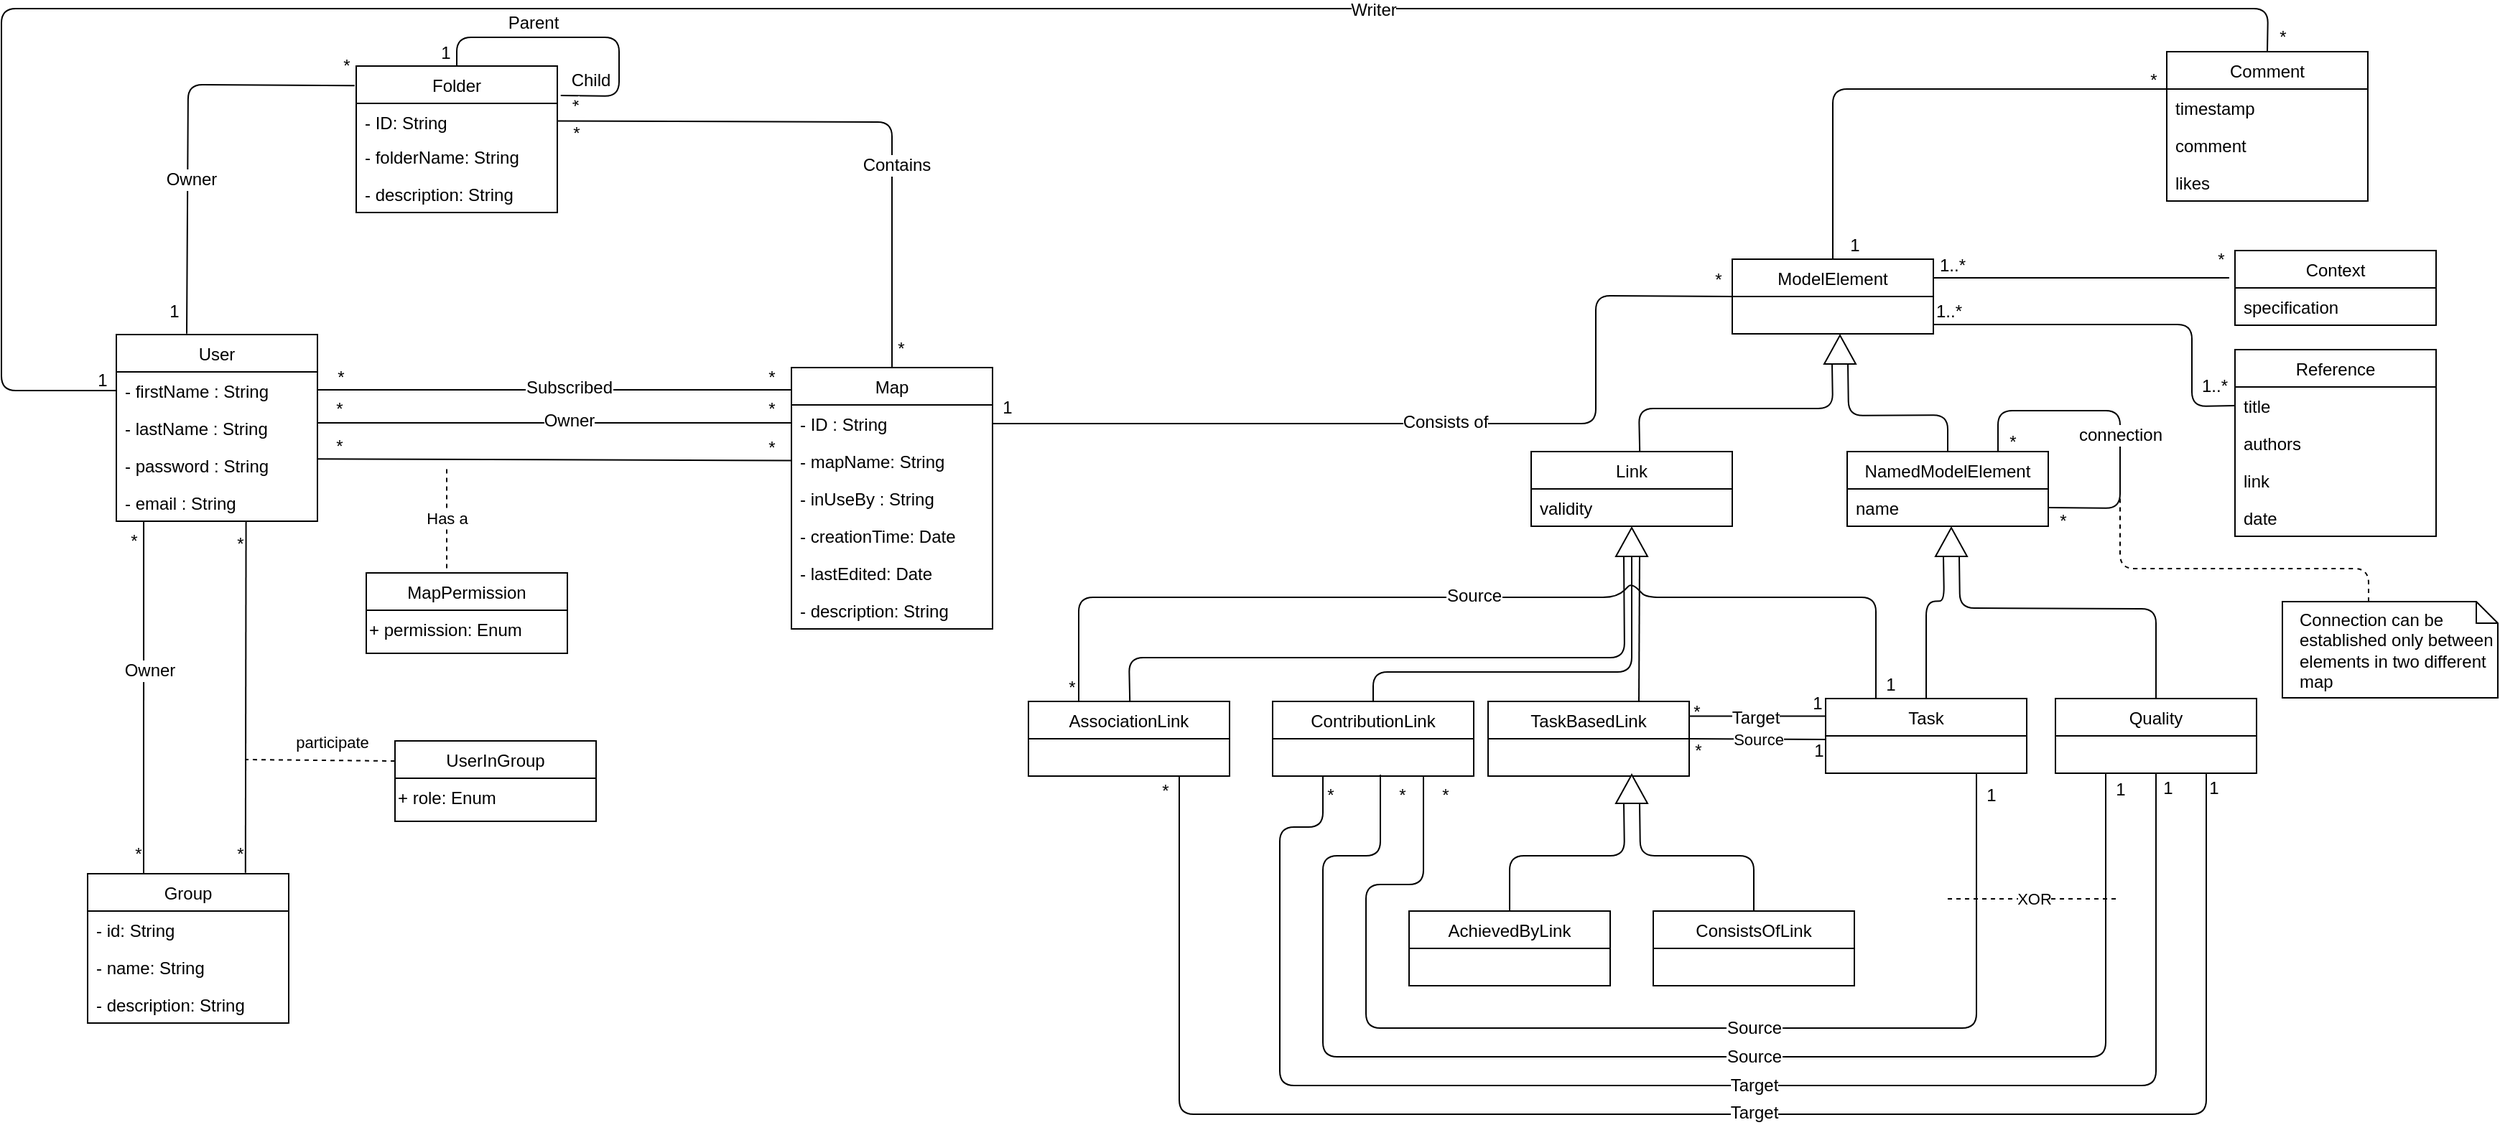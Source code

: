 <mxfile version="13.3.1" type="github">
  <diagram id="iMrueTf8OzH_u1Gm9q5F" name="Page-1">
    <mxGraphModel dx="1078" dy="1609" grid="1" gridSize="10" guides="1" tooltips="1" connect="1" arrows="1" fold="1" page="1" pageScale="1" pageWidth="850" pageHeight="1100" math="0" shadow="0">
      <root>
        <mxCell id="0" />
        <mxCell id="1" parent="0" />
        <mxCell id="tOMq7tBUMF9Jnf4JLUL3-1" value="User" style="swimlane;fontStyle=0;childLayout=stackLayout;horizontal=1;startSize=26;fillColor=none;horizontalStack=0;resizeParent=1;resizeParentMax=0;resizeLast=0;collapsible=1;marginBottom=0;" parent="1" vertex="1">
          <mxGeometry x="360" y="227.0" width="140" height="130" as="geometry">
            <mxRectangle x="470" y="194" width="60" height="26" as="alternateBounds" />
          </mxGeometry>
        </mxCell>
        <mxCell id="tOMq7tBUMF9Jnf4JLUL3-2" value="- firstName : String&#xa;&#xa;" style="text;strokeColor=none;fillColor=none;align=left;verticalAlign=top;spacingLeft=4;spacingRight=4;overflow=hidden;rotatable=0;points=[[0,0.5],[1,0.5]];portConstraint=eastwest;" parent="tOMq7tBUMF9Jnf4JLUL3-1" vertex="1">
          <mxGeometry y="26" width="140" height="26" as="geometry" />
        </mxCell>
        <mxCell id="tOMq7tBUMF9Jnf4JLUL3-3" value="- lastName : String" style="text;strokeColor=none;fillColor=none;align=left;verticalAlign=top;spacingLeft=4;spacingRight=4;overflow=hidden;rotatable=0;points=[[0,0.5],[1,0.5]];portConstraint=eastwest;" parent="tOMq7tBUMF9Jnf4JLUL3-1" vertex="1">
          <mxGeometry y="52" width="140" height="26" as="geometry" />
        </mxCell>
        <mxCell id="tOMq7tBUMF9Jnf4JLUL3-4" value="- password : String" style="text;strokeColor=none;fillColor=none;align=left;verticalAlign=top;spacingLeft=4;spacingRight=4;overflow=hidden;rotatable=0;points=[[0,0.5],[1,0.5]];portConstraint=eastwest;" parent="tOMq7tBUMF9Jnf4JLUL3-1" vertex="1">
          <mxGeometry y="78" width="140" height="26" as="geometry" />
        </mxCell>
        <mxCell id="tOMq7tBUMF9Jnf4JLUL3-5" value="- email : String&#xa;" style="text;strokeColor=none;fillColor=none;align=left;verticalAlign=top;spacingLeft=4;spacingRight=4;overflow=hidden;rotatable=0;points=[[0,0.5],[1,0.5]];portConstraint=eastwest;" parent="tOMq7tBUMF9Jnf4JLUL3-1" vertex="1">
          <mxGeometry y="104" width="140" height="26" as="geometry" />
        </mxCell>
        <mxCell id="tOMq7tBUMF9Jnf4JLUL3-6" value="Map" style="swimlane;fontStyle=0;childLayout=stackLayout;horizontal=1;startSize=26;fillColor=none;horizontalStack=0;resizeParent=1;resizeParentMax=0;resizeLast=0;collapsible=1;marginBottom=0;" parent="1" vertex="1">
          <mxGeometry x="830" y="250" width="140" height="182" as="geometry" />
        </mxCell>
        <mxCell id="tOMq7tBUMF9Jnf4JLUL3-7" value="- ID : String" style="text;strokeColor=none;fillColor=none;align=left;verticalAlign=top;spacingLeft=4;spacingRight=4;overflow=hidden;rotatable=0;points=[[0,0.5],[1,0.5]];portConstraint=eastwest;" parent="tOMq7tBUMF9Jnf4JLUL3-6" vertex="1">
          <mxGeometry y="26" width="140" height="26" as="geometry" />
        </mxCell>
        <mxCell id="tOMq7tBUMF9Jnf4JLUL3-8" value="- mapName: String&#xa;" style="text;strokeColor=none;fillColor=none;align=left;verticalAlign=top;spacingLeft=4;spacingRight=4;overflow=hidden;rotatable=0;points=[[0,0.5],[1,0.5]];portConstraint=eastwest;" parent="tOMq7tBUMF9Jnf4JLUL3-6" vertex="1">
          <mxGeometry y="52" width="140" height="26" as="geometry" />
        </mxCell>
        <mxCell id="FyhdABzyvlyhS6COd_ff-8" value="- inUseBy : String" style="text;strokeColor=none;fillColor=none;align=left;verticalAlign=top;spacingLeft=4;spacingRight=4;overflow=hidden;rotatable=0;points=[[0,0.5],[1,0.5]];portConstraint=eastwest;" vertex="1" parent="tOMq7tBUMF9Jnf4JLUL3-6">
          <mxGeometry y="78" width="140" height="26" as="geometry" />
        </mxCell>
        <mxCell id="FyhdABzyvlyhS6COd_ff-9" value="- creationTime: Date" style="text;strokeColor=none;fillColor=none;align=left;verticalAlign=top;spacingLeft=4;spacingRight=4;overflow=hidden;rotatable=0;points=[[0,0.5],[1,0.5]];portConstraint=eastwest;" vertex="1" parent="tOMq7tBUMF9Jnf4JLUL3-6">
          <mxGeometry y="104" width="140" height="26" as="geometry" />
        </mxCell>
        <mxCell id="FyhdABzyvlyhS6COd_ff-10" value="- lastEdited: Date" style="text;strokeColor=none;fillColor=none;align=left;verticalAlign=top;spacingLeft=4;spacingRight=4;overflow=hidden;rotatable=0;points=[[0,0.5],[1,0.5]];portConstraint=eastwest;" vertex="1" parent="tOMq7tBUMF9Jnf4JLUL3-6">
          <mxGeometry y="130" width="140" height="26" as="geometry" />
        </mxCell>
        <mxCell id="FyhdABzyvlyhS6COd_ff-11" value="- description: String" style="text;strokeColor=none;fillColor=none;align=left;verticalAlign=top;spacingLeft=4;spacingRight=4;overflow=hidden;rotatable=0;points=[[0,0.5],[1,0.5]];portConstraint=eastwest;" vertex="1" parent="tOMq7tBUMF9Jnf4JLUL3-6">
          <mxGeometry y="156" width="140" height="26" as="geometry" />
        </mxCell>
        <mxCell id="tOMq7tBUMF9Jnf4JLUL3-9" value="MapPermission" style="swimlane;fontStyle=0;childLayout=stackLayout;horizontal=1;startSize=26;fillColor=none;horizontalStack=0;resizeParent=1;resizeParentMax=0;resizeLast=0;collapsible=1;marginBottom=0;" parent="1" vertex="1">
          <mxGeometry x="534" y="393" width="140" height="56" as="geometry" />
        </mxCell>
        <mxCell id="tOMq7tBUMF9Jnf4JLUL3-10" value="+ permission: Enum" style="text;html=1;" parent="tOMq7tBUMF9Jnf4JLUL3-9" vertex="1">
          <mxGeometry y="26" width="140" height="30" as="geometry" />
        </mxCell>
        <mxCell id="tOMq7tBUMF9Jnf4JLUL3-11" value="Group" style="swimlane;fontStyle=0;childLayout=stackLayout;horizontal=1;startSize=26;fillColor=none;horizontalStack=0;resizeParent=1;resizeParentMax=0;resizeLast=0;collapsible=1;marginBottom=0;" parent="1" vertex="1">
          <mxGeometry x="340" y="602.5" width="140" height="104" as="geometry" />
        </mxCell>
        <mxCell id="tOMq7tBUMF9Jnf4JLUL3-12" value="- id: String" style="text;strokeColor=none;fillColor=none;align=left;verticalAlign=top;spacingLeft=4;spacingRight=4;overflow=hidden;rotatable=0;points=[[0,0.5],[1,0.5]];portConstraint=eastwest;" parent="tOMq7tBUMF9Jnf4JLUL3-11" vertex="1">
          <mxGeometry y="26" width="140" height="26" as="geometry" />
        </mxCell>
        <mxCell id="tOMq7tBUMF9Jnf4JLUL3-13" value="- name: String" style="text;strokeColor=none;fillColor=none;align=left;verticalAlign=top;spacingLeft=4;spacingRight=4;overflow=hidden;rotatable=0;points=[[0,0.5],[1,0.5]];portConstraint=eastwest;" parent="tOMq7tBUMF9Jnf4JLUL3-11" vertex="1">
          <mxGeometry y="52" width="140" height="26" as="geometry" />
        </mxCell>
        <mxCell id="tOMq7tBUMF9Jnf4JLUL3-14" value="- description: String" style="text;strokeColor=none;fillColor=none;align=left;verticalAlign=top;spacingLeft=4;spacingRight=4;overflow=hidden;rotatable=0;points=[[0,0.5],[1,0.5]];portConstraint=eastwest;" parent="tOMq7tBUMF9Jnf4JLUL3-11" vertex="1">
          <mxGeometry y="78" width="140" height="26" as="geometry" />
        </mxCell>
        <mxCell id="tOMq7tBUMF9Jnf4JLUL3-15" value="Folder" style="swimlane;fontStyle=0;childLayout=stackLayout;horizontal=1;startSize=26;fillColor=none;horizontalStack=0;resizeParent=1;resizeParentMax=0;resizeLast=0;collapsible=1;marginBottom=0;" parent="1" vertex="1">
          <mxGeometry x="527" y="40" width="140" height="102" as="geometry" />
        </mxCell>
        <mxCell id="tOMq7tBUMF9Jnf4JLUL3-16" value="- ID: String&#xa;" style="text;strokeColor=none;fillColor=none;align=left;verticalAlign=top;spacingLeft=4;spacingRight=4;overflow=hidden;rotatable=0;points=[[0,0.5],[1,0.5]];portConstraint=eastwest;" parent="tOMq7tBUMF9Jnf4JLUL3-15" vertex="1">
          <mxGeometry y="26" width="140" height="24" as="geometry" />
        </mxCell>
        <mxCell id="tOMq7tBUMF9Jnf4JLUL3-17" value="- folderName: String" style="text;strokeColor=none;fillColor=none;align=left;verticalAlign=top;spacingLeft=4;spacingRight=4;overflow=hidden;rotatable=0;points=[[0,0.5],[1,0.5]];portConstraint=eastwest;" parent="tOMq7tBUMF9Jnf4JLUL3-15" vertex="1">
          <mxGeometry y="50" width="140" height="26" as="geometry" />
        </mxCell>
        <mxCell id="tOMq7tBUMF9Jnf4JLUL3-18" value="- description: String" style="text;strokeColor=none;fillColor=none;align=left;verticalAlign=top;spacingLeft=4;spacingRight=4;overflow=hidden;rotatable=0;points=[[0,0.5],[1,0.5]];portConstraint=eastwest;" parent="tOMq7tBUMF9Jnf4JLUL3-15" vertex="1">
          <mxGeometry y="76" width="140" height="26" as="geometry" />
        </mxCell>
        <mxCell id="tOMq7tBUMF9Jnf4JLUL3-19" value="UserInGroup" style="swimlane;fontStyle=0;childLayout=stackLayout;horizontal=1;startSize=26;fillColor=none;horizontalStack=0;resizeParent=1;resizeParentMax=0;resizeLast=0;collapsible=1;marginBottom=0;" parent="1" vertex="1">
          <mxGeometry x="554" y="510" width="140" height="56" as="geometry" />
        </mxCell>
        <mxCell id="tOMq7tBUMF9Jnf4JLUL3-20" value="+ role: Enum" style="text;html=1;" parent="tOMq7tBUMF9Jnf4JLUL3-19" vertex="1">
          <mxGeometry y="26" width="140" height="30" as="geometry" />
        </mxCell>
        <mxCell id="tOMq7tBUMF9Jnf4JLUL3-23" value="" style="endArrow=none;html=1;exitX=0.998;exitY=0.33;exitDx=0;exitDy=0;exitPerimeter=0;" parent="1" source="tOMq7tBUMF9Jnf4JLUL3-4" target="tOMq7tBUMF9Jnf4JLUL3-8" edge="1">
          <mxGeometry x="0.117" y="3" width="50" height="50" relative="1" as="geometry">
            <mxPoint x="500" y="292.0" as="sourcePoint" />
            <mxPoint x="550" y="230" as="targetPoint" />
            <mxPoint as="offset" />
          </mxGeometry>
        </mxCell>
        <mxCell id="tOMq7tBUMF9Jnf4JLUL3-24" value="Has a" style="endArrow=none;dashed=1;html=1;exitX=0.4;exitY=-0.058;exitDx=0;exitDy=0;exitPerimeter=0;" parent="1" source="tOMq7tBUMF9Jnf4JLUL3-9" edge="1">
          <mxGeometry width="50" height="50" relative="1" as="geometry">
            <mxPoint x="590" y="380" as="sourcePoint" />
            <mxPoint x="590" y="320" as="targetPoint" />
          </mxGeometry>
        </mxCell>
        <mxCell id="tOMq7tBUMF9Jnf4JLUL3-25" value="" style="endArrow=none;html=1;entryX=0.136;entryY=1;entryDx=0;entryDy=0;entryPerimeter=0;" parent="1" target="tOMq7tBUMF9Jnf4JLUL3-5" edge="1">
          <mxGeometry width="50" height="50" relative="1" as="geometry">
            <mxPoint x="379" y="603" as="sourcePoint" />
            <mxPoint x="350" y="480" as="targetPoint" />
          </mxGeometry>
        </mxCell>
        <mxCell id="tOMq7tBUMF9Jnf4JLUL3-26" value="Owner" style="text;html=1;align=center;verticalAlign=middle;resizable=0;points=[];;labelBackgroundColor=#ffffff;" parent="tOMq7tBUMF9Jnf4JLUL3-25" vertex="1" connectable="0">
          <mxGeometry x="0.156" y="-4" relative="1" as="geometry">
            <mxPoint as="offset" />
          </mxGeometry>
        </mxCell>
        <mxCell id="tOMq7tBUMF9Jnf4JLUL3-27" value="" style="endArrow=none;html=1;entryX=0.645;entryY=1.001;entryDx=0;entryDy=0;entryPerimeter=0;exitX=0.785;exitY=-0.006;exitDx=0;exitDy=0;exitPerimeter=0;" parent="1" source="tOMq7tBUMF9Jnf4JLUL3-11" target="tOMq7tBUMF9Jnf4JLUL3-5" edge="1">
          <mxGeometry width="50" height="50" relative="1" as="geometry">
            <mxPoint x="450" y="600" as="sourcePoint" />
            <mxPoint x="450" y="440" as="targetPoint" />
          </mxGeometry>
        </mxCell>
        <mxCell id="tOMq7tBUMF9Jnf4JLUL3-28" value="participate" style="endArrow=none;dashed=1;html=1;exitX=0;exitY=0.25;exitDx=0;exitDy=0;" parent="1" source="tOMq7tBUMF9Jnf4JLUL3-19" edge="1">
          <mxGeometry x="-0.154" y="-13" width="50" height="50" relative="1" as="geometry">
            <mxPoint x="340" y="820" as="sourcePoint" />
            <mxPoint x="450" y="523" as="targetPoint" />
            <mxPoint as="offset" />
          </mxGeometry>
        </mxCell>
        <mxCell id="tOMq7tBUMF9Jnf4JLUL3-29" value="" style="endArrow=none;html=1;entryX=-0.008;entryY=0.133;entryDx=0;entryDy=0;exitX=0.35;exitY=-0.005;exitDx=0;exitDy=0;exitPerimeter=0;entryPerimeter=0;" parent="1" source="tOMq7tBUMF9Jnf4JLUL3-1" target="tOMq7tBUMF9Jnf4JLUL3-15" edge="1">
          <mxGeometry width="50" height="50" relative="1" as="geometry">
            <mxPoint x="410" y="220" as="sourcePoint" />
            <mxPoint x="460" y="186" as="targetPoint" />
            <Array as="points">
              <mxPoint x="410" y="53" />
            </Array>
          </mxGeometry>
        </mxCell>
        <mxCell id="tOMq7tBUMF9Jnf4JLUL3-30" value="Owner" style="text;html=1;align=center;verticalAlign=middle;resizable=0;points=[];;labelBackgroundColor=#ffffff;" parent="tOMq7tBUMF9Jnf4JLUL3-29" vertex="1" connectable="0">
          <mxGeometry x="-0.254" y="-2" relative="1" as="geometry">
            <mxPoint as="offset" />
          </mxGeometry>
        </mxCell>
        <mxCell id="tOMq7tBUMF9Jnf4JLUL3-31" value="1" style="text;html=1;align=center;verticalAlign=middle;resizable=0;points=[];;labelBackgroundColor=#ffffff;" parent="tOMq7tBUMF9Jnf4JLUL3-29" vertex="1" connectable="0">
          <mxGeometry x="-0.954" y="1" relative="1" as="geometry">
            <mxPoint x="-8" y="-9.5" as="offset" />
          </mxGeometry>
        </mxCell>
        <mxCell id="tOMq7tBUMF9Jnf4JLUL3-32" value="*" style="text;html=1;align=center;verticalAlign=middle;resizable=0;points=[];;labelBackgroundColor=#ffffff;" parent="tOMq7tBUMF9Jnf4JLUL3-29" vertex="1" connectable="0">
          <mxGeometry x="0.921" relative="1" as="geometry">
            <mxPoint x="5.5" y="-13.5" as="offset" />
          </mxGeometry>
        </mxCell>
        <mxCell id="tOMq7tBUMF9Jnf4JLUL3-33" value="" style="endArrow=none;html=1;entryX=1.017;entryY=0.201;entryDx=0;entryDy=0;exitX=0.5;exitY=0;exitDx=0;exitDy=0;entryPerimeter=0;" parent="1" source="tOMq7tBUMF9Jnf4JLUL3-15" target="tOMq7tBUMF9Jnf4JLUL3-15" edge="1">
          <mxGeometry width="50" height="50" relative="1" as="geometry">
            <mxPoint x="890" y="207" as="sourcePoint" />
            <mxPoint x="1007" y="40" as="targetPoint" />
            <Array as="points">
              <mxPoint x="597" y="20" />
              <mxPoint x="710" y="20" />
              <mxPoint x="710" y="61" />
            </Array>
          </mxGeometry>
        </mxCell>
        <mxCell id="tOMq7tBUMF9Jnf4JLUL3-34" value="Parent" style="text;html=1;align=center;verticalAlign=middle;resizable=0;points=[];;labelBackgroundColor=#ffffff;" parent="tOMq7tBUMF9Jnf4JLUL3-33" vertex="1" connectable="0">
          <mxGeometry x="-0.254" y="-2" relative="1" as="geometry">
            <mxPoint x="-7" y="-12" as="offset" />
          </mxGeometry>
        </mxCell>
        <mxCell id="tOMq7tBUMF9Jnf4JLUL3-35" value="" style="endArrow=none;html=1;exitX=0.5;exitY=0;exitDx=0;exitDy=0;" parent="1" source="tOMq7tBUMF9Jnf4JLUL3-6" target="tOMq7tBUMF9Jnf4JLUL3-16" edge="1">
          <mxGeometry width="50" height="50" relative="1" as="geometry">
            <mxPoint x="620" y="150" as="sourcePoint" />
            <mxPoint x="670" y="100" as="targetPoint" />
            <Array as="points">
              <mxPoint x="900" y="79" />
            </Array>
          </mxGeometry>
        </mxCell>
        <mxCell id="tOMq7tBUMF9Jnf4JLUL3-36" value="Contains" style="text;html=1;align=center;verticalAlign=middle;resizable=0;points=[];;labelBackgroundColor=#ffffff;" parent="tOMq7tBUMF9Jnf4JLUL3-35" vertex="1" connectable="0">
          <mxGeometry x="-0.302" y="-3" relative="1" as="geometry">
            <mxPoint as="offset" />
          </mxGeometry>
        </mxCell>
        <mxCell id="tOMq7tBUMF9Jnf4JLUL3-39" value="" style="endArrow=none;html=1;exitX=1;exitY=0.5;exitDx=0;exitDy=0;" parent="1" edge="1">
          <mxGeometry x="0.117" y="3" width="50" height="50" relative="1" as="geometry">
            <mxPoint x="500" y="265.5" as="sourcePoint" />
            <mxPoint x="830" y="265.5" as="targetPoint" />
            <mxPoint as="offset" />
          </mxGeometry>
        </mxCell>
        <mxCell id="tOMq7tBUMF9Jnf4JLUL3-40" value="Subscribed" style="text;html=1;align=center;verticalAlign=middle;resizable=0;points=[];;labelBackgroundColor=#ffffff;" parent="tOMq7tBUMF9Jnf4JLUL3-39" vertex="1" connectable="0">
          <mxGeometry x="0.059" y="2" relative="1" as="geometry">
            <mxPoint as="offset" />
          </mxGeometry>
        </mxCell>
        <mxCell id="tOMq7tBUMF9Jnf4JLUL3-41" value="ModelElement" style="swimlane;fontStyle=0;childLayout=stackLayout;horizontal=1;startSize=26;fillColor=none;horizontalStack=0;resizeParent=1;resizeParentMax=0;resizeLast=0;collapsible=1;marginBottom=0;" parent="1" vertex="1">
          <mxGeometry x="1485" y="174.5" width="140" height="52" as="geometry" />
        </mxCell>
        <mxCell id="tOMq7tBUMF9Jnf4JLUL3-42" value="" style="endArrow=none;html=1;exitX=1;exitY=0.5;exitDx=0;exitDy=0;" parent="1" edge="1">
          <mxGeometry x="0.117" y="3" width="50" height="50" relative="1" as="geometry">
            <mxPoint x="500" y="288.5" as="sourcePoint" />
            <mxPoint x="830" y="288.5" as="targetPoint" />
            <mxPoint as="offset" />
          </mxGeometry>
        </mxCell>
        <mxCell id="tOMq7tBUMF9Jnf4JLUL3-43" value="Owner" style="text;html=1;align=center;verticalAlign=middle;resizable=0;points=[];;labelBackgroundColor=#ffffff;" parent="tOMq7tBUMF9Jnf4JLUL3-42" vertex="1" connectable="0">
          <mxGeometry x="0.059" y="2" relative="1" as="geometry">
            <mxPoint as="offset" />
          </mxGeometry>
        </mxCell>
        <mxCell id="tOMq7tBUMF9Jnf4JLUL3-46" value="1" style="text;html=1;align=center;verticalAlign=middle;resizable=0;points=[];;labelBackgroundColor=#ffffff;" parent="1" vertex="1" connectable="0">
          <mxGeometry x="597.04" y="39.987" as="geometry">
            <mxPoint x="-8" y="-9.5" as="offset" />
          </mxGeometry>
        </mxCell>
        <mxCell id="tOMq7tBUMF9Jnf4JLUL3-47" value="*" style="text;html=1;align=center;verticalAlign=middle;resizable=0;points=[];;labelBackgroundColor=#ffffff;rotation=50;direction=south;" parent="1" vertex="1" connectable="0">
          <mxGeometry x="659.86" y="50.01" as="geometry">
            <mxPoint x="24.5" y="-3.5" as="offset" />
          </mxGeometry>
        </mxCell>
        <mxCell id="tOMq7tBUMF9Jnf4JLUL3-48" value="*" style="text;html=1;align=center;verticalAlign=middle;resizable=0;points=[];;labelBackgroundColor=#ffffff;" parent="1" vertex="1" connectable="0">
          <mxGeometry x="899.86" y="250.01" as="geometry">
            <mxPoint x="5.5" y="-13.5" as="offset" />
          </mxGeometry>
        </mxCell>
        <mxCell id="tOMq7tBUMF9Jnf4JLUL3-49" value="*" style="text;html=1;align=center;verticalAlign=middle;resizable=0;points=[];;labelBackgroundColor=#ffffff;" parent="1" vertex="1" connectable="0">
          <mxGeometry x="673.86" y="100.01" as="geometry">
            <mxPoint x="5.5" y="-13.5" as="offset" />
          </mxGeometry>
        </mxCell>
        <mxCell id="tOMq7tBUMF9Jnf4JLUL3-50" value="*" style="text;html=1;align=center;verticalAlign=middle;resizable=0;points=[];;labelBackgroundColor=#ffffff;" parent="1" vertex="1" connectable="0">
          <mxGeometry x="809.86" y="270.01" as="geometry">
            <mxPoint x="5.5" y="-13.5" as="offset" />
          </mxGeometry>
        </mxCell>
        <mxCell id="tOMq7tBUMF9Jnf4JLUL3-51" value="*" style="text;html=1;align=center;verticalAlign=middle;resizable=0;points=[];;labelBackgroundColor=#ffffff;" parent="1" vertex="1" connectable="0">
          <mxGeometry x="509.86" y="270.01" as="geometry">
            <mxPoint x="5.5" y="-13.5" as="offset" />
          </mxGeometry>
        </mxCell>
        <mxCell id="tOMq7tBUMF9Jnf4JLUL3-52" value="*" style="text;html=1;align=center;verticalAlign=middle;resizable=0;points=[];;labelBackgroundColor=#ffffff;" parent="1" vertex="1" connectable="0">
          <mxGeometry x="809.86" y="292.01" as="geometry">
            <mxPoint x="5.5" y="-13.5" as="offset" />
          </mxGeometry>
        </mxCell>
        <mxCell id="tOMq7tBUMF9Jnf4JLUL3-53" value="*" style="text;html=1;align=center;verticalAlign=middle;resizable=0;points=[];;labelBackgroundColor=#ffffff;" parent="1" vertex="1" connectable="0">
          <mxGeometry x="523.04" y="287.987" as="geometry">
            <mxPoint x="-8" y="-9.5" as="offset" />
          </mxGeometry>
        </mxCell>
        <mxCell id="tOMq7tBUMF9Jnf4JLUL3-54" value="*" style="text;html=1;align=center;verticalAlign=middle;resizable=0;points=[];;labelBackgroundColor=#ffffff;" parent="1" vertex="1" connectable="0">
          <mxGeometry x="809.86" y="319.01" as="geometry">
            <mxPoint x="5.5" y="-13.5" as="offset" />
          </mxGeometry>
        </mxCell>
        <mxCell id="tOMq7tBUMF9Jnf4JLUL3-55" value="*" style="text;html=1;align=center;verticalAlign=middle;resizable=0;points=[];;labelBackgroundColor=#ffffff;" parent="1" vertex="1" connectable="0">
          <mxGeometry x="508.86" y="318.01" as="geometry">
            <mxPoint x="5.5" y="-13.5" as="offset" />
          </mxGeometry>
        </mxCell>
        <mxCell id="tOMq7tBUMF9Jnf4JLUL3-56" value="*" style="text;html=1;align=center;verticalAlign=middle;resizable=0;points=[];;labelBackgroundColor=#ffffff;" parent="1" vertex="1" connectable="0">
          <mxGeometry x="368.86" y="602.51" as="geometry">
            <mxPoint x="5.5" y="-13.5" as="offset" />
          </mxGeometry>
        </mxCell>
        <mxCell id="tOMq7tBUMF9Jnf4JLUL3-57" value="*" style="text;html=1;align=center;verticalAlign=middle;resizable=0;points=[];;labelBackgroundColor=#ffffff;" parent="1" vertex="1" connectable="0">
          <mxGeometry x="380.04" y="379.987" as="geometry">
            <mxPoint x="-8" y="-9.5" as="offset" />
          </mxGeometry>
        </mxCell>
        <mxCell id="tOMq7tBUMF9Jnf4JLUL3-58" value="*" style="text;html=1;align=center;verticalAlign=middle;resizable=0;points=[];;labelBackgroundColor=#ffffff;" parent="1" vertex="1" connectable="0">
          <mxGeometry x="439.86" y="602.51" as="geometry">
            <mxPoint x="5.5" y="-13.5" as="offset" />
          </mxGeometry>
        </mxCell>
        <mxCell id="tOMq7tBUMF9Jnf4JLUL3-59" value="*" style="text;html=1;align=center;verticalAlign=middle;resizable=0;points=[];;labelBackgroundColor=#ffffff;" parent="1" vertex="1" connectable="0">
          <mxGeometry x="439.86" y="386.01" as="geometry">
            <mxPoint x="5.5" y="-13.5" as="offset" />
          </mxGeometry>
        </mxCell>
        <mxCell id="tOMq7tBUMF9Jnf4JLUL3-60" value="Link" style="swimlane;fontStyle=0;childLayout=stackLayout;horizontal=1;startSize=26;fillColor=none;horizontalStack=0;resizeParent=1;resizeParentMax=0;resizeLast=0;collapsible=1;marginBottom=0;" parent="1" vertex="1">
          <mxGeometry x="1345" y="308.5" width="140" height="52" as="geometry" />
        </mxCell>
        <mxCell id="tOMq7tBUMF9Jnf4JLUL3-61" value="validity" style="text;strokeColor=none;fillColor=none;align=left;verticalAlign=top;spacingLeft=4;spacingRight=4;overflow=hidden;rotatable=0;points=[[0,0.5],[1,0.5]];portConstraint=eastwest;" parent="tOMq7tBUMF9Jnf4JLUL3-60" vertex="1">
          <mxGeometry y="26" width="140" height="26" as="geometry" />
        </mxCell>
        <mxCell id="tOMq7tBUMF9Jnf4JLUL3-62" value="NamedModelElement" style="swimlane;fontStyle=0;childLayout=stackLayout;horizontal=1;startSize=26;fillColor=none;horizontalStack=0;resizeParent=1;resizeParentMax=0;resizeLast=0;collapsible=1;marginBottom=0;" parent="1" vertex="1">
          <mxGeometry x="1565" y="308.5" width="140" height="52" as="geometry" />
        </mxCell>
        <mxCell id="tOMq7tBUMF9Jnf4JLUL3-63" value="name" style="text;strokeColor=none;fillColor=none;align=left;verticalAlign=top;spacingLeft=4;spacingRight=4;overflow=hidden;rotatable=0;points=[[0,0.5],[1,0.5]];portConstraint=eastwest;" parent="tOMq7tBUMF9Jnf4JLUL3-62" vertex="1">
          <mxGeometry y="26" width="140" height="26" as="geometry" />
        </mxCell>
        <mxCell id="tOMq7tBUMF9Jnf4JLUL3-64" value="" style="endArrow=none;html=1;exitX=1;exitY=0.5;exitDx=0;exitDy=0;entryX=0.75;entryY=0;entryDx=0;entryDy=0;" parent="tOMq7tBUMF9Jnf4JLUL3-62" source="tOMq7tBUMF9Jnf4JLUL3-63" target="tOMq7tBUMF9Jnf4JLUL3-62" edge="1">
          <mxGeometry width="50" height="50" relative="1" as="geometry">
            <mxPoint x="170" y="111.5" as="sourcePoint" />
            <mxPoint x="220" y="61.5" as="targetPoint" />
            <Array as="points">
              <mxPoint x="190" y="39.5" />
              <mxPoint x="190" y="-28.5" />
              <mxPoint x="105" y="-28.5" />
            </Array>
          </mxGeometry>
        </mxCell>
        <mxCell id="tOMq7tBUMF9Jnf4JLUL3-65" value="connection" style="text;html=1;align=center;verticalAlign=middle;resizable=0;points=[];;labelBackgroundColor=#ffffff;" parent="tOMq7tBUMF9Jnf4JLUL3-64" vertex="1" connectable="0">
          <mxGeometry x="-0.127" relative="1" as="geometry">
            <mxPoint as="offset" />
          </mxGeometry>
        </mxCell>
        <mxCell id="tOMq7tBUMF9Jnf4JLUL3-66" value="Context" style="swimlane;fontStyle=0;childLayout=stackLayout;horizontal=1;startSize=26;fillColor=none;horizontalStack=0;resizeParent=1;resizeParentMax=0;resizeLast=0;collapsible=1;marginBottom=0;" parent="1" vertex="1">
          <mxGeometry x="1835" y="168.5" width="140" height="52" as="geometry" />
        </mxCell>
        <mxCell id="tOMq7tBUMF9Jnf4JLUL3-67" value="specification" style="text;strokeColor=none;fillColor=none;align=left;verticalAlign=top;spacingLeft=4;spacingRight=4;overflow=hidden;rotatable=0;points=[[0,0.5],[1,0.5]];portConstraint=eastwest;" parent="tOMq7tBUMF9Jnf4JLUL3-66" vertex="1">
          <mxGeometry y="26" width="140" height="26" as="geometry" />
        </mxCell>
        <mxCell id="tOMq7tBUMF9Jnf4JLUL3-68" value="Reference" style="swimlane;fontStyle=0;childLayout=stackLayout;horizontal=1;startSize=26;fillColor=none;horizontalStack=0;resizeParent=1;resizeParentMax=0;resizeLast=0;collapsible=1;marginBottom=0;" parent="1" vertex="1">
          <mxGeometry x="1835" y="237.5" width="140" height="130" as="geometry" />
        </mxCell>
        <mxCell id="tOMq7tBUMF9Jnf4JLUL3-69" value="title" style="text;strokeColor=none;fillColor=none;align=left;verticalAlign=top;spacingLeft=4;spacingRight=4;overflow=hidden;rotatable=0;points=[[0,0.5],[1,0.5]];portConstraint=eastwest;" parent="tOMq7tBUMF9Jnf4JLUL3-68" vertex="1">
          <mxGeometry y="26" width="140" height="26" as="geometry" />
        </mxCell>
        <mxCell id="tOMq7tBUMF9Jnf4JLUL3-70" value="authors" style="text;strokeColor=none;fillColor=none;align=left;verticalAlign=top;spacingLeft=4;spacingRight=4;overflow=hidden;rotatable=0;points=[[0,0.5],[1,0.5]];portConstraint=eastwest;" parent="tOMq7tBUMF9Jnf4JLUL3-68" vertex="1">
          <mxGeometry y="52" width="140" height="26" as="geometry" />
        </mxCell>
        <mxCell id="tOMq7tBUMF9Jnf4JLUL3-71" value="link" style="text;strokeColor=none;fillColor=none;align=left;verticalAlign=top;spacingLeft=4;spacingRight=4;overflow=hidden;rotatable=0;points=[[0,0.5],[1,0.5]];portConstraint=eastwest;" parent="tOMq7tBUMF9Jnf4JLUL3-68" vertex="1">
          <mxGeometry y="78" width="140" height="26" as="geometry" />
        </mxCell>
        <mxCell id="tOMq7tBUMF9Jnf4JLUL3-72" value="date" style="text;strokeColor=none;fillColor=none;align=left;verticalAlign=top;spacingLeft=4;spacingRight=4;overflow=hidden;rotatable=0;points=[[0,0.5],[1,0.5]];portConstraint=eastwest;" parent="tOMq7tBUMF9Jnf4JLUL3-68" vertex="1">
          <mxGeometry y="104" width="140" height="26" as="geometry" />
        </mxCell>
        <mxCell id="tOMq7tBUMF9Jnf4JLUL3-73" value="TaskBasedLink" style="swimlane;fontStyle=0;childLayout=stackLayout;horizontal=1;startSize=26;fillColor=none;horizontalStack=0;resizeParent=1;resizeParentMax=0;resizeLast=0;collapsible=1;marginBottom=0;" parent="1" vertex="1">
          <mxGeometry x="1315" y="482.5" width="140" height="52" as="geometry" />
        </mxCell>
        <mxCell id="tOMq7tBUMF9Jnf4JLUL3-74" value="Task" style="swimlane;fontStyle=0;childLayout=stackLayout;horizontal=1;startSize=26;fillColor=none;horizontalStack=0;resizeParent=1;resizeParentMax=0;resizeLast=0;collapsible=1;marginBottom=0;" parent="1" vertex="1">
          <mxGeometry x="1550" y="480.5" width="140" height="52" as="geometry" />
        </mxCell>
        <mxCell id="tOMq7tBUMF9Jnf4JLUL3-75" value="Quality" style="swimlane;fontStyle=0;childLayout=stackLayout;horizontal=1;startSize=26;fillColor=none;horizontalStack=0;resizeParent=1;resizeParentMax=0;resizeLast=0;collapsible=1;marginBottom=0;" parent="1" vertex="1">
          <mxGeometry x="1710" y="480.5" width="140" height="52" as="geometry" />
        </mxCell>
        <mxCell id="tOMq7tBUMF9Jnf4JLUL3-79" value="" style="endArrow=none;html=1;exitX=0.54;exitY=0.008;exitDx=0;exitDy=0;exitPerimeter=0;entryX=0;entryY=0.25;entryDx=0;entryDy=0;" parent="1" source="tOMq7tBUMF9Jnf4JLUL3-60" target="tOMq7tBUMF9Jnf4JLUL3-80" edge="1">
          <mxGeometry width="50" height="50" relative="1" as="geometry">
            <mxPoint x="1560" y="285" as="sourcePoint" />
            <mxPoint x="1515" y="247.5" as="targetPoint" />
            <Array as="points">
              <mxPoint x="1420" y="278.5" />
              <mxPoint x="1555" y="278.5" />
            </Array>
          </mxGeometry>
        </mxCell>
        <mxCell id="tOMq7tBUMF9Jnf4JLUL3-80" value="" style="triangle;whiteSpace=wrap;html=1;rotation=-90;" parent="1" vertex="1">
          <mxGeometry x="1550" y="226.5" width="20" height="22" as="geometry" />
        </mxCell>
        <mxCell id="tOMq7tBUMF9Jnf4JLUL3-81" value="" style="endArrow=none;html=1;entryX=1;entryY=0.25;entryDx=0;entryDy=0;" parent="1" target="tOMq7tBUMF9Jnf4JLUL3-41" edge="1">
          <mxGeometry width="50" height="50" relative="1" as="geometry">
            <mxPoint x="1831" y="187.5" as="sourcePoint" />
            <mxPoint x="1570" y="257.5" as="targetPoint" />
            <Array as="points" />
          </mxGeometry>
        </mxCell>
        <mxCell id="tOMq7tBUMF9Jnf4JLUL3-82" value="" style="endArrow=none;html=1;entryX=1;entryY=0.25;entryDx=0;entryDy=0;exitX=0;exitY=0.5;exitDx=0;exitDy=0;" parent="1" source="tOMq7tBUMF9Jnf4JLUL3-69" edge="1">
          <mxGeometry width="50" height="50" relative="1" as="geometry">
            <mxPoint x="1831" y="220" as="sourcePoint" />
            <mxPoint x="1625" y="220" as="targetPoint" />
            <Array as="points">
              <mxPoint x="1805" y="277" />
              <mxPoint x="1805" y="220" />
            </Array>
          </mxGeometry>
        </mxCell>
        <mxCell id="tOMq7tBUMF9Jnf4JLUL3-83" value="" style="endArrow=none;html=1;entryX=0;entryY=0.75;entryDx=0;entryDy=0;exitX=0.5;exitY=0;exitDx=0;exitDy=0;" parent="1" source="tOMq7tBUMF9Jnf4JLUL3-62" target="tOMq7tBUMF9Jnf4JLUL3-80" edge="1">
          <mxGeometry width="50" height="50" relative="1" as="geometry">
            <mxPoint x="1570.18" y="316.212" as="sourcePoint" />
            <mxPoint x="1570" y="257.5" as="targetPoint" />
            <Array as="points">
              <mxPoint x="1635" y="283" />
              <mxPoint x="1566" y="283.5" />
            </Array>
          </mxGeometry>
        </mxCell>
        <mxCell id="tOMq7tBUMF9Jnf4JLUL3-84" value="AssociationLink" style="swimlane;fontStyle=0;childLayout=stackLayout;horizontal=1;startSize=26;fillColor=none;horizontalStack=0;resizeParent=1;resizeParentMax=0;resizeLast=0;collapsible=1;marginBottom=0;" parent="1" vertex="1">
          <mxGeometry x="995" y="482.5" width="140" height="52" as="geometry" />
        </mxCell>
        <mxCell id="tOMq7tBUMF9Jnf4JLUL3-85" value="ContributionLink" style="swimlane;fontStyle=0;childLayout=stackLayout;horizontal=1;startSize=26;fillColor=none;horizontalStack=0;resizeParent=1;resizeParentMax=0;resizeLast=0;collapsible=1;marginBottom=0;" parent="1" vertex="1">
          <mxGeometry x="1165" y="482.5" width="140" height="52" as="geometry" />
        </mxCell>
        <mxCell id="tOMq7tBUMF9Jnf4JLUL3-86" value="" style="endArrow=none;html=1;exitX=0.54;exitY=0.008;exitDx=0;exitDy=0;exitPerimeter=0;entryX=0;entryY=0.25;entryDx=0;entryDy=0;" parent="1" target="tOMq7tBUMF9Jnf4JLUL3-87" edge="1">
          <mxGeometry width="50" height="50" relative="1" as="geometry">
            <mxPoint x="1065.6" y="482.416" as="sourcePoint" />
            <mxPoint x="1160" y="421" as="targetPoint" />
            <Array as="points">
              <mxPoint x="1065" y="452" />
              <mxPoint x="1200" y="452" />
              <mxPoint x="1410" y="452" />
            </Array>
          </mxGeometry>
        </mxCell>
        <mxCell id="tOMq7tBUMF9Jnf4JLUL3-87" value="" style="triangle;whiteSpace=wrap;html=1;rotation=-90;" parent="1" vertex="1">
          <mxGeometry x="1405" y="360.5" width="20" height="22" as="geometry" />
        </mxCell>
        <mxCell id="tOMq7tBUMF9Jnf4JLUL3-88" value="" style="endArrow=none;html=1;entryX=0;entryY=0.75;entryDx=0;entryDy=0;exitX=0.75;exitY=0;exitDx=0;exitDy=0;" parent="1" source="tOMq7tBUMF9Jnf4JLUL3-73" target="tOMq7tBUMF9Jnf4JLUL3-87" edge="1">
          <mxGeometry width="50" height="50" relative="1" as="geometry">
            <mxPoint x="1440" y="482" as="sourcePoint" />
            <mxPoint x="1215" y="431" as="targetPoint" />
            <Array as="points" />
          </mxGeometry>
        </mxCell>
        <mxCell id="tOMq7tBUMF9Jnf4JLUL3-89" value="" style="endArrow=none;html=1;exitX=0.5;exitY=0;exitDx=0;exitDy=0;entryX=0;entryY=0.5;entryDx=0;entryDy=0;" parent="1" source="tOMq7tBUMF9Jnf4JLUL3-85" target="tOMq7tBUMF9Jnf4JLUL3-87" edge="1">
          <mxGeometry width="50" height="50" relative="1" as="geometry">
            <mxPoint x="1075.6" y="492.416" as="sourcePoint" />
            <mxPoint x="1419.5" y="391.5" as="targetPoint" />
            <Array as="points">
              <mxPoint x="1235" y="462" />
              <mxPoint x="1415" y="462" />
            </Array>
          </mxGeometry>
        </mxCell>
        <mxCell id="tOMq7tBUMF9Jnf4JLUL3-90" value="" style="endArrow=none;html=1;exitX=0.5;exitY=0;exitDx=0;exitDy=0;entryX=0;entryY=0.25;entryDx=0;entryDy=0;" parent="1" source="tOMq7tBUMF9Jnf4JLUL3-76" target="tOMq7tBUMF9Jnf4JLUL3-91" edge="1">
          <mxGeometry width="50" height="50" relative="1" as="geometry">
            <mxPoint x="1065.6" y="654.416" as="sourcePoint" />
            <mxPoint x="1160" y="593" as="targetPoint" />
            <Array as="points">
              <mxPoint x="1330" y="590" />
              <mxPoint x="1410" y="590" />
            </Array>
          </mxGeometry>
        </mxCell>
        <mxCell id="tOMq7tBUMF9Jnf4JLUL3-91" value="" style="triangle;whiteSpace=wrap;html=1;rotation=-90;" parent="1" vertex="1">
          <mxGeometry x="1405" y="532.5" width="20" height="22" as="geometry" />
        </mxCell>
        <mxCell id="tOMq7tBUMF9Jnf4JLUL3-93" value="" style="endArrow=none;html=1;exitX=0.5;exitY=0;exitDx=0;exitDy=0;entryX=0;entryY=0.75;entryDx=0;entryDy=0;" parent="1" source="tOMq7tBUMF9Jnf4JLUL3-77" target="tOMq7tBUMF9Jnf4JLUL3-91" edge="1">
          <mxGeometry width="50" height="50" relative="1" as="geometry">
            <mxPoint x="1235" y="654.5" as="sourcePoint" />
            <mxPoint x="1419.5" y="563.5" as="targetPoint" />
            <Array as="points">
              <mxPoint x="1500" y="590" />
              <mxPoint x="1421" y="590" />
            </Array>
          </mxGeometry>
        </mxCell>
        <mxCell id="tOMq7tBUMF9Jnf4JLUL3-94" value="" style="endArrow=none;html=1;entryX=0.998;entryY=0.275;entryDx=0;entryDy=0;entryPerimeter=0;exitX=0;exitY=0.313;exitDx=0;exitDy=0;exitPerimeter=0;" parent="1" edge="1">
          <mxGeometry width="50" height="50" relative="1" as="geometry">
            <mxPoint x="1550.0" y="492.776" as="sourcePoint" />
            <mxPoint x="1454.72" y="492.8" as="targetPoint" />
            <Array as="points" />
          </mxGeometry>
        </mxCell>
        <mxCell id="tOMq7tBUMF9Jnf4JLUL3-95" value="Target" style="text;html=1;align=center;verticalAlign=middle;resizable=0;points=[];;labelBackgroundColor=#ffffff;" parent="tOMq7tBUMF9Jnf4JLUL3-94" vertex="1" connectable="0">
          <mxGeometry x="-0.25" relative="1" as="geometry">
            <mxPoint x="-14.19" y="0.67" as="offset" />
          </mxGeometry>
        </mxCell>
        <mxCell id="tOMq7tBUMF9Jnf4JLUL3-96" value="Source" style="endArrow=none;html=1;entryX=1;entryY=0.5;entryDx=0;entryDy=0;" parent="1" target="tOMq7tBUMF9Jnf4JLUL3-73" edge="1">
          <mxGeometry width="50" height="50" relative="1" as="geometry">
            <mxPoint x="1550" y="509" as="sourcePoint" />
            <mxPoint x="1460" y="510" as="targetPoint" />
            <Array as="points" />
          </mxGeometry>
        </mxCell>
        <mxCell id="tOMq7tBUMF9Jnf4JLUL3-97" value="" style="endArrow=none;html=1;exitX=0.5;exitY=0;exitDx=0;exitDy=0;entryX=0;entryY=0.25;entryDx=0;entryDy=0;" parent="1" source="tOMq7tBUMF9Jnf4JLUL3-74" target="tOMq7tBUMF9Jnf4JLUL3-98" edge="1">
          <mxGeometry width="50" height="50" relative="1" as="geometry">
            <mxPoint x="1498.1" y="442.916" as="sourcePoint" />
            <mxPoint x="1592.5" y="381.5" as="targetPoint" />
            <Array as="points">
              <mxPoint x="1620" y="413" />
              <mxPoint x="1632.5" y="412.5" />
            </Array>
          </mxGeometry>
        </mxCell>
        <mxCell id="tOMq7tBUMF9Jnf4JLUL3-98" value="" style="triangle;whiteSpace=wrap;html=1;rotation=-90;" parent="1" vertex="1">
          <mxGeometry x="1627.5" y="360.5" width="20" height="22" as="geometry" />
        </mxCell>
        <mxCell id="tOMq7tBUMF9Jnf4JLUL3-99" value="" style="endArrow=none;html=1;entryX=0;entryY=0.75;entryDx=0;entryDy=0;exitX=0.5;exitY=0;exitDx=0;exitDy=0;" parent="1" source="tOMq7tBUMF9Jnf4JLUL3-75" target="tOMq7tBUMF9Jnf4JLUL3-98" edge="1">
          <mxGeometry width="50" height="50" relative="1" as="geometry">
            <mxPoint x="1712.5" y="442.5" as="sourcePoint" />
            <mxPoint x="1647.5" y="391.5" as="targetPoint" />
            <Array as="points">
              <mxPoint x="1780" y="418" />
              <mxPoint x="1643.5" y="417.5" />
            </Array>
          </mxGeometry>
        </mxCell>
        <mxCell id="tOMq7tBUMF9Jnf4JLUL3-100" value="" style="endArrow=none;html=1;exitX=0.75;exitY=1;exitDx=0;exitDy=0;entryX=0.75;entryY=1;entryDx=0;entryDy=0;" parent="1" source="tOMq7tBUMF9Jnf4JLUL3-75" target="tOMq7tBUMF9Jnf4JLUL3-84" edge="1">
          <mxGeometry width="50" height="50" relative="1" as="geometry">
            <mxPoint x="1055" y="620" as="sourcePoint" />
            <mxPoint x="1080" y="535" as="targetPoint" />
            <Array as="points">
              <mxPoint x="1815" y="770" />
              <mxPoint x="1100" y="770" />
            </Array>
          </mxGeometry>
        </mxCell>
        <mxCell id="tOMq7tBUMF9Jnf4JLUL3-101" value="Target" style="text;html=1;align=center;verticalAlign=middle;resizable=0;points=[];;labelBackgroundColor=#ffffff;" parent="tOMq7tBUMF9Jnf4JLUL3-100" vertex="1" connectable="0">
          <mxGeometry x="-0.013" y="-1" relative="1" as="geometry">
            <mxPoint x="33.33" as="offset" />
          </mxGeometry>
        </mxCell>
        <mxCell id="tOMq7tBUMF9Jnf4JLUL3-102" value="" style="endArrow=none;html=1;entryX=0.25;entryY=1;entryDx=0;entryDy=0;exitX=0.5;exitY=1;exitDx=0;exitDy=0;" parent="1" source="tOMq7tBUMF9Jnf4JLUL3-75" target="tOMq7tBUMF9Jnf4JLUL3-85" edge="1">
          <mxGeometry width="50" height="50" relative="1" as="geometry">
            <mxPoint x="1825" y="542.5" as="sourcePoint" />
            <mxPoint x="1040" y="544.5" as="targetPoint" />
            <Array as="points">
              <mxPoint x="1780" y="750" />
              <mxPoint x="1170" y="750" />
              <mxPoint x="1170" y="570" />
              <mxPoint x="1200" y="570" />
            </Array>
          </mxGeometry>
        </mxCell>
        <mxCell id="tOMq7tBUMF9Jnf4JLUL3-103" value="Target" style="text;html=1;align=center;verticalAlign=middle;resizable=0;points=[];;labelBackgroundColor=#ffffff;" parent="tOMq7tBUMF9Jnf4JLUL3-102" vertex="1" connectable="0">
          <mxGeometry x="-0.049" y="2" relative="1" as="geometry">
            <mxPoint x="12.5" y="-2" as="offset" />
          </mxGeometry>
        </mxCell>
        <mxCell id="tOMq7tBUMF9Jnf4JLUL3-104" value="" style="endArrow=none;html=1;entryX=0.25;entryY=1;entryDx=0;entryDy=0;exitX=0.25;exitY=1;exitDx=0;exitDy=0;" parent="1" source="tOMq7tBUMF9Jnf4JLUL3-75" edge="1">
          <mxGeometry width="50" height="50" relative="1" as="geometry">
            <mxPoint x="1705" y="540" as="sourcePoint" />
            <mxPoint x="1240" y="533.5" as="targetPoint" />
            <Array as="points">
              <mxPoint x="1745" y="730" />
              <mxPoint x="1200" y="730" />
              <mxPoint x="1200" y="590" />
              <mxPoint x="1240" y="590" />
            </Array>
          </mxGeometry>
        </mxCell>
        <mxCell id="tOMq7tBUMF9Jnf4JLUL3-105" value="Source" style="text;html=1;align=center;verticalAlign=middle;resizable=0;points=[];;labelBackgroundColor=#ffffff;" parent="tOMq7tBUMF9Jnf4JLUL3-104" vertex="1" connectable="0">
          <mxGeometry x="-0.65" y="-79" relative="1" as="geometry">
            <mxPoint x="-166.0" y="25.83" as="offset" />
          </mxGeometry>
        </mxCell>
        <mxCell id="tOMq7tBUMF9Jnf4JLUL3-106" value="" style="endArrow=none;html=1;entryX=0.75;entryY=1;entryDx=0;entryDy=0;exitX=0.75;exitY=1;exitDx=0;exitDy=0;" parent="1" source="tOMq7tBUMF9Jnf4JLUL3-85" target="tOMq7tBUMF9Jnf4JLUL3-74" edge="1">
          <mxGeometry width="50" height="50" relative="1" as="geometry">
            <mxPoint x="1645" y="610" as="sourcePoint" />
            <mxPoint x="1695" y="560" as="targetPoint" />
            <Array as="points">
              <mxPoint x="1270" y="610" />
              <mxPoint x="1230" y="610" />
              <mxPoint x="1230" y="710" />
              <mxPoint x="1655" y="710" />
            </Array>
          </mxGeometry>
        </mxCell>
        <mxCell id="tOMq7tBUMF9Jnf4JLUL3-107" value="Source" style="text;html=1;align=center;verticalAlign=middle;resizable=0;points=[];;labelBackgroundColor=#ffffff;" parent="tOMq7tBUMF9Jnf4JLUL3-106" vertex="1" connectable="0">
          <mxGeometry x="0.202" relative="1" as="geometry">
            <mxPoint x="-6.17" as="offset" />
          </mxGeometry>
        </mxCell>
        <mxCell id="tOMq7tBUMF9Jnf4JLUL3-108" value="" style="endArrow=none;html=1;entryX=0.25;entryY=0;entryDx=0;entryDy=0;exitX=0.25;exitY=0;exitDx=0;exitDy=0;" parent="1" source="tOMq7tBUMF9Jnf4JLUL3-84" target="tOMq7tBUMF9Jnf4JLUL3-74" edge="1">
          <mxGeometry width="50" height="50" relative="1" as="geometry">
            <mxPoint x="1540" y="460" as="sourcePoint" />
            <mxPoint x="1590" y="410" as="targetPoint" />
            <Array as="points">
              <mxPoint x="1030" y="410" />
              <mxPoint x="1405" y="410" />
              <mxPoint x="1415" y="400" />
              <mxPoint x="1425" y="410" />
              <mxPoint x="1585" y="410" />
            </Array>
          </mxGeometry>
        </mxCell>
        <mxCell id="tOMq7tBUMF9Jnf4JLUL3-109" value="Source" style="text;html=1;align=center;verticalAlign=middle;resizable=0;points=[];;labelBackgroundColor=#ffffff;" parent="tOMq7tBUMF9Jnf4JLUL3-108" vertex="1" connectable="0">
          <mxGeometry x="-0.019" y="1" relative="1" as="geometry">
            <mxPoint x="1" as="offset" />
          </mxGeometry>
        </mxCell>
        <mxCell id="tOMq7tBUMF9Jnf4JLUL3-111" value="*" style="text;html=1;align=center;verticalAlign=middle;resizable=0;points=[];;autosize=1;" parent="1" vertex="1">
          <mxGeometry x="1815" y="164.5" width="20" height="20" as="geometry" />
        </mxCell>
        <mxCell id="tOMq7tBUMF9Jnf4JLUL3-112" value="1..*" style="text;html=1;" parent="1" vertex="1">
          <mxGeometry x="1625" y="197" width="40" height="30" as="geometry" />
        </mxCell>
        <mxCell id="tOMq7tBUMF9Jnf4JLUL3-113" value="1..*" style="text;html=1;" parent="1" vertex="1">
          <mxGeometry x="1810" y="248.5" width="40" height="30" as="geometry" />
        </mxCell>
        <mxCell id="tOMq7tBUMF9Jnf4JLUL3-114" value="*" style="text;html=1;align=center;verticalAlign=middle;resizable=0;points=[];;autosize=1;" parent="1" vertex="1">
          <mxGeometry x="1450" y="480" width="20" height="20" as="geometry" />
        </mxCell>
        <mxCell id="tOMq7tBUMF9Jnf4JLUL3-115" value="1" style="text;html=1;align=center;verticalAlign=middle;resizable=0;points=[];;autosize=1;" parent="1" vertex="1">
          <mxGeometry x="1534" y="474" width="20" height="20" as="geometry" />
        </mxCell>
        <mxCell id="tOMq7tBUMF9Jnf4JLUL3-116" value="*" style="text;html=1;align=center;verticalAlign=middle;resizable=0;points=[];;autosize=1;" parent="1" vertex="1">
          <mxGeometry x="1451" y="507" width="20" height="20" as="geometry" />
        </mxCell>
        <mxCell id="tOMq7tBUMF9Jnf4JLUL3-117" value="1" style="text;html=1;align=center;verticalAlign=middle;resizable=0;points=[];;autosize=1;" parent="1" vertex="1">
          <mxGeometry x="1535" y="507" width="20" height="20" as="geometry" />
        </mxCell>
        <mxCell id="tOMq7tBUMF9Jnf4JLUL3-118" value="1" style="text;html=1;align=center;verticalAlign=middle;resizable=0;points=[];;autosize=1;" parent="1" vertex="1">
          <mxGeometry x="1655" y="538" width="20" height="20" as="geometry" />
        </mxCell>
        <mxCell id="tOMq7tBUMF9Jnf4JLUL3-119" value="*" style="text;html=1;align=center;verticalAlign=middle;resizable=0;points=[];;autosize=1;" parent="1" vertex="1">
          <mxGeometry x="1275" y="538" width="20" height="20" as="geometry" />
        </mxCell>
        <mxCell id="tOMq7tBUMF9Jnf4JLUL3-120" value="1" style="text;html=1;align=center;verticalAlign=middle;resizable=0;points=[];;autosize=1;" parent="1" vertex="1">
          <mxGeometry x="1585" y="460.5" width="20" height="20" as="geometry" />
        </mxCell>
        <mxCell id="tOMq7tBUMF9Jnf4JLUL3-121" value="*" style="text;html=1;align=center;verticalAlign=middle;resizable=0;points=[];;autosize=1;" parent="1" vertex="1">
          <mxGeometry x="1015" y="462.5" width="20" height="20" as="geometry" />
        </mxCell>
        <mxCell id="tOMq7tBUMF9Jnf4JLUL3-122" value="1" style="text;html=1;align=center;verticalAlign=middle;resizable=0;points=[];;autosize=1;" parent="1" vertex="1">
          <mxGeometry x="1810" y="532.5" width="20" height="20" as="geometry" />
        </mxCell>
        <mxCell id="tOMq7tBUMF9Jnf4JLUL3-123" value="*" style="text;html=1;align=center;verticalAlign=middle;resizable=0;points=[];;autosize=1;" parent="1" vertex="1">
          <mxGeometry x="1080" y="534.5" width="20" height="20" as="geometry" />
        </mxCell>
        <mxCell id="tOMq7tBUMF9Jnf4JLUL3-124" value="XOR" style="endArrow=none;dashed=1;html=1;" parent="1" edge="1">
          <mxGeometry width="50" height="50" relative="1" as="geometry">
            <mxPoint x="1635" y="620" as="sourcePoint" />
            <mxPoint x="1755" y="620" as="targetPoint" />
          </mxGeometry>
        </mxCell>
        <mxCell id="tOMq7tBUMF9Jnf4JLUL3-125" value="1" style="text;html=1;align=center;verticalAlign=middle;resizable=0;points=[];;autosize=1;" parent="1" vertex="1">
          <mxGeometry x="1745" y="533.5" width="20" height="20" as="geometry" />
        </mxCell>
        <mxCell id="tOMq7tBUMF9Jnf4JLUL3-126" value="*" style="text;html=1;align=center;verticalAlign=middle;resizable=0;points=[];;autosize=1;" parent="1" vertex="1">
          <mxGeometry x="1245" y="538" width="20" height="20" as="geometry" />
        </mxCell>
        <mxCell id="tOMq7tBUMF9Jnf4JLUL3-127" value="1" style="text;html=1;align=center;verticalAlign=middle;resizable=0;points=[];;autosize=1;" parent="1" vertex="1">
          <mxGeometry x="1777.5" y="532.5" width="20" height="20" as="geometry" />
        </mxCell>
        <mxCell id="tOMq7tBUMF9Jnf4JLUL3-128" value="*" style="text;html=1;align=center;verticalAlign=middle;resizable=0;points=[];;autosize=1;" parent="1" vertex="1">
          <mxGeometry x="1195" y="538" width="20" height="20" as="geometry" />
        </mxCell>
        <mxCell id="tOMq7tBUMF9Jnf4JLUL3-129" value="" style="endArrow=none;html=1;exitX=1;exitY=0.5;exitDx=0;exitDy=0;entryX=0;entryY=0.5;entryDx=0;entryDy=0;" parent="1" source="tOMq7tBUMF9Jnf4JLUL3-7" target="tOMq7tBUMF9Jnf4JLUL3-41" edge="1">
          <mxGeometry width="50" height="50" relative="1" as="geometry">
            <mxPoint x="1018" y="289" as="sourcePoint" />
            <mxPoint x="1158" y="200" as="targetPoint" />
            <Array as="points">
              <mxPoint x="1390" y="289" />
              <mxPoint x="1390" y="200" />
            </Array>
          </mxGeometry>
        </mxCell>
        <mxCell id="tOMq7tBUMF9Jnf4JLUL3-130" value="Consists of" style="text;html=1;align=center;verticalAlign=middle;resizable=0;points=[];;labelBackgroundColor=#ffffff;" parent="tOMq7tBUMF9Jnf4JLUL3-129" vertex="1" connectable="0">
          <mxGeometry x="0.259" relative="1" as="geometry">
            <mxPoint x="-65" y="-1.01" as="offset" />
          </mxGeometry>
        </mxCell>
        <mxCell id="tOMq7tBUMF9Jnf4JLUL3-131" value="Comment" style="swimlane;fontStyle=0;childLayout=stackLayout;horizontal=1;startSize=26;fillColor=none;horizontalStack=0;resizeParent=1;resizeParentMax=0;resizeLast=0;collapsible=1;marginBottom=0;" parent="1" vertex="1">
          <mxGeometry x="1787.5" y="30" width="140" height="104" as="geometry" />
        </mxCell>
        <mxCell id="tOMq7tBUMF9Jnf4JLUL3-132" value="timestamp" style="text;strokeColor=none;fillColor=none;align=left;verticalAlign=top;spacingLeft=4;spacingRight=4;overflow=hidden;rotatable=0;points=[[0,0.5],[1,0.5]];portConstraint=eastwest;" parent="tOMq7tBUMF9Jnf4JLUL3-131" vertex="1">
          <mxGeometry y="26" width="140" height="26" as="geometry" />
        </mxCell>
        <mxCell id="tOMq7tBUMF9Jnf4JLUL3-133" value="comment" style="text;strokeColor=none;fillColor=none;align=left;verticalAlign=top;spacingLeft=4;spacingRight=4;overflow=hidden;rotatable=0;points=[[0,0.5],[1,0.5]];portConstraint=eastwest;" parent="tOMq7tBUMF9Jnf4JLUL3-131" vertex="1">
          <mxGeometry y="52" width="140" height="26" as="geometry" />
        </mxCell>
        <mxCell id="tOMq7tBUMF9Jnf4JLUL3-134" value="likes" style="text;strokeColor=none;fillColor=none;align=left;verticalAlign=top;spacingLeft=4;spacingRight=4;overflow=hidden;rotatable=0;points=[[0,0.5],[1,0.5]];portConstraint=eastwest;" parent="tOMq7tBUMF9Jnf4JLUL3-131" vertex="1">
          <mxGeometry y="78" width="140" height="26" as="geometry" />
        </mxCell>
        <mxCell id="tOMq7tBUMF9Jnf4JLUL3-135" value="" style="endArrow=none;html=1;entryX=0.5;entryY=0;entryDx=0;entryDy=0;exitX=0;exitY=0.25;exitDx=0;exitDy=0;" parent="1" source="tOMq7tBUMF9Jnf4JLUL3-131" target="tOMq7tBUMF9Jnf4JLUL3-41" edge="1">
          <mxGeometry width="50" height="50" relative="1" as="geometry">
            <mxPoint x="1841" y="197.5" as="sourcePoint" />
            <mxPoint x="1635" y="197.5" as="targetPoint" />
            <Array as="points">
              <mxPoint x="1555" y="56" />
            </Array>
          </mxGeometry>
        </mxCell>
        <mxCell id="tOMq7tBUMF9Jnf4JLUL3-136" value="" style="endArrow=none;html=1;entryX=0;entryY=0.5;entryDx=0;entryDy=0;exitX=0.5;exitY=0;exitDx=0;exitDy=0;" parent="1" source="tOMq7tBUMF9Jnf4JLUL3-131" target="tOMq7tBUMF9Jnf4JLUL3-2" edge="1">
          <mxGeometry width="50" height="50" relative="1" as="geometry">
            <mxPoint x="1927.5" y="10.5" as="sourcePoint" />
            <mxPoint x="1695" y="142" as="targetPoint" />
            <Array as="points">
              <mxPoint x="1858" />
              <mxPoint x="280" />
              <mxPoint x="280" y="266" />
            </Array>
          </mxGeometry>
        </mxCell>
        <mxCell id="tOMq7tBUMF9Jnf4JLUL3-137" value="Writer" style="text;html=1;align=center;verticalAlign=middle;resizable=0;points=[];;labelBackgroundColor=#ffffff;" parent="tOMq7tBUMF9Jnf4JLUL3-136" vertex="1" connectable="0">
          <mxGeometry x="-0.331" y="1" relative="1" as="geometry">
            <mxPoint as="offset" />
          </mxGeometry>
        </mxCell>
        <mxCell id="tOMq7tBUMF9Jnf4JLUL3-138" value="*" style="text;html=1;align=center;verticalAlign=middle;resizable=0;points=[];;autosize=1;" parent="1" vertex="1">
          <mxGeometry x="1705" y="347" width="20" height="20" as="geometry" />
        </mxCell>
        <mxCell id="tOMq7tBUMF9Jnf4JLUL3-139" value="*" style="text;html=1;align=center;verticalAlign=middle;resizable=0;points=[];;autosize=1;" parent="1" vertex="1">
          <mxGeometry x="1670" y="292" width="20" height="20" as="geometry" />
        </mxCell>
        <mxCell id="tOMq7tBUMF9Jnf4JLUL3-140" value="*" style="text;html=1;align=center;verticalAlign=middle;resizable=0;points=[];;autosize=1;" parent="1" vertex="1">
          <mxGeometry x="1767.5" y="40" width="20" height="20" as="geometry" />
        </mxCell>
        <mxCell id="tOMq7tBUMF9Jnf4JLUL3-141" value="1" style="text;html=1;align=center;verticalAlign=middle;resizable=0;points=[];;autosize=1;" parent="1" vertex="1">
          <mxGeometry x="1560" y="154.5" width="20" height="20" as="geometry" />
        </mxCell>
        <mxCell id="tOMq7tBUMF9Jnf4JLUL3-142" value="*" style="text;html=1;align=center;verticalAlign=middle;resizable=0;points=[];;autosize=1;" parent="1" vertex="1">
          <mxGeometry x="1857.5" y="10" width="20" height="20" as="geometry" />
        </mxCell>
        <mxCell id="tOMq7tBUMF9Jnf4JLUL3-143" value="1" style="text;html=1;align=center;verticalAlign=middle;resizable=0;points=[];;autosize=1;" parent="1" vertex="1">
          <mxGeometry x="340" y="248.5" width="20" height="20" as="geometry" />
        </mxCell>
        <mxCell id="tOMq7tBUMF9Jnf4JLUL3-144" value="1" style="text;html=1;align=center;verticalAlign=middle;resizable=0;points=[];;autosize=1;" parent="1" vertex="1">
          <mxGeometry x="970" y="268" width="20" height="20" as="geometry" />
        </mxCell>
        <mxCell id="tOMq7tBUMF9Jnf4JLUL3-145" value="*" style="text;html=1;align=center;verticalAlign=middle;resizable=0;points=[];;autosize=1;" parent="1" vertex="1">
          <mxGeometry x="1465" y="179" width="20" height="20" as="geometry" />
        </mxCell>
        <mxCell id="tOMq7tBUMF9Jnf4JLUL3-146" value="Connection can be established only between elements in two different map" style="shape=note;size=15;align=left;spacingLeft=10;html=1;whiteSpace=wrap;" parent="1" vertex="1">
          <mxGeometry x="1868" y="413" width="150" height="67" as="geometry" />
        </mxCell>
        <mxCell id="tOMq7tBUMF9Jnf4JLUL3-147" value="" style="edgeStyle=none;endArrow=none;exitX=0.4;exitY=0;dashed=1;html=1;" parent="1" source="tOMq7tBUMF9Jnf4JLUL3-146" edge="1">
          <mxGeometry x="1" relative="1" as="geometry">
            <mxPoint x="1755" y="340" as="targetPoint" />
            <Array as="points">
              <mxPoint x="1928" y="390" />
              <mxPoint x="1755" y="390" />
            </Array>
          </mxGeometry>
        </mxCell>
        <mxCell id="6QBSFcgjiNAxlg8wuLgY-2" value="&lt;span style=&quot;background-color: rgb(255 , 255 , 255)&quot;&gt;1..*&lt;/span&gt;" style="text;html=1;align=center;verticalAlign=middle;resizable=0;points=[];;autosize=1;" parent="1" vertex="1">
          <mxGeometry x="1622.5" y="168.5" width="30" height="20" as="geometry" />
        </mxCell>
        <mxCell id="tOMq7tBUMF9Jnf4JLUL3-76" value="AchievedByLink" style="swimlane;fontStyle=0;childLayout=stackLayout;horizontal=1;startSize=26;fillColor=none;horizontalStack=0;resizeParent=1;resizeParentMax=0;resizeLast=0;collapsible=1;marginBottom=0;" parent="1" vertex="1">
          <mxGeometry x="1260" y="628.5" width="140" height="52" as="geometry" />
        </mxCell>
        <mxCell id="tOMq7tBUMF9Jnf4JLUL3-77" value="ConsistsOfLink" style="swimlane;fontStyle=0;childLayout=stackLayout;horizontal=1;startSize=26;fillColor=none;horizontalStack=0;resizeParent=1;resizeParentMax=0;resizeLast=0;collapsible=1;marginBottom=0;" parent="1" vertex="1">
          <mxGeometry x="1430" y="628.5" width="140" height="52" as="geometry" />
        </mxCell>
        <mxCell id="FyhdABzyvlyhS6COd_ff-1" value="Child" style="text;html=1;align=center;verticalAlign=middle;resizable=0;points=[];;labelBackgroundColor=#ffffff;" vertex="1" connectable="0" parent="1">
          <mxGeometry x="690" y="50.0" as="geometry" />
        </mxCell>
      </root>
    </mxGraphModel>
  </diagram>
</mxfile>
